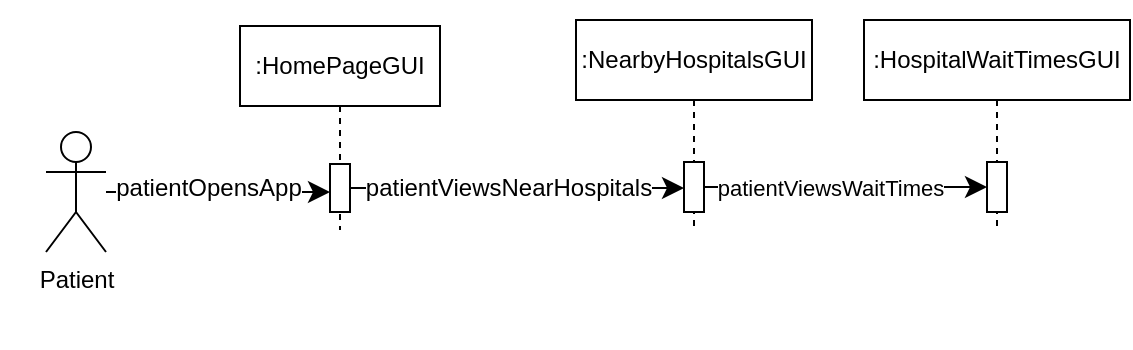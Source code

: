 <mxfile version="24.8.3">
  <diagram name="Page-1" id="2YBvvXClWsGukQMizWep">
    <mxGraphModel dx="656" dy="259" grid="0" gridSize="10" guides="1" tooltips="1" connect="1" arrows="1" fold="1" page="1" pageScale="1" pageWidth="850" pageHeight="1100" background="#ffffff" math="0" shadow="0">
      <root>
        <mxCell id="0" />
        <mxCell id="1" parent="0" />
        <mxCell id="E6NOx3_vWvqfJ0P1HMbt-10" value="" style="rounded=0;whiteSpace=wrap;html=1;strokeColor=none;" parent="1" vertex="1">
          <mxGeometry x="75" y="50" width="120" height="174" as="geometry" />
        </mxCell>
        <mxCell id="aM9ryv3xv72pqoxQDRHE-1" value=":HomePageGUI" style="shape=umlLifeline;perimeter=lifelinePerimeter;whiteSpace=wrap;html=1;container=0;dropTarget=0;collapsible=0;recursiveResize=0;outlineConnect=0;portConstraint=eastwest;newEdgeStyle={&quot;edgeStyle&quot;:&quot;elbowEdgeStyle&quot;,&quot;elbow&quot;:&quot;vertical&quot;,&quot;curved&quot;:0,&quot;rounded&quot;:0};" parent="1" vertex="1">
          <mxGeometry x="195" y="63" width="100" height="102" as="geometry" />
        </mxCell>
        <mxCell id="aM9ryv3xv72pqoxQDRHE-2" value="" style="html=1;points=[];perimeter=orthogonalPerimeter;outlineConnect=0;targetShapes=umlLifeline;portConstraint=eastwest;newEdgeStyle={&quot;edgeStyle&quot;:&quot;elbowEdgeStyle&quot;,&quot;elbow&quot;:&quot;vertical&quot;,&quot;curved&quot;:0,&quot;rounded&quot;:0};" parent="aM9ryv3xv72pqoxQDRHE-1" vertex="1">
          <mxGeometry x="45" y="69" width="10" height="24" as="geometry" />
        </mxCell>
        <mxCell id="JPjZ9n4mydb_W1zHjXlX-1" value="" style="edgeStyle=none;curved=1;rounded=0;orthogonalLoop=1;jettySize=auto;html=1;fontSize=12;startSize=8;endSize=8;" parent="1" source="W02SHAz67EgGQIxPDvYj-1" target="aM9ryv3xv72pqoxQDRHE-2" edge="1">
          <mxGeometry relative="1" as="geometry" />
        </mxCell>
        <mxCell id="FpNr1gH__5IdUl0Pg7lG-1" value="patientOpensApp" style="edgeLabel;html=1;align=center;verticalAlign=middle;resizable=0;points=[];fontSize=12;" parent="JPjZ9n4mydb_W1zHjXlX-1" vertex="1" connectable="0">
          <mxGeometry x="0.076" y="2" relative="1" as="geometry">
            <mxPoint x="-10" as="offset" />
          </mxGeometry>
        </mxCell>
        <mxCell id="W02SHAz67EgGQIxPDvYj-1" value="Patient" style="shape=umlActor;verticalLabelPosition=bottom;verticalAlign=top;html=1;outlineConnect=0;" parent="1" vertex="1">
          <mxGeometry x="98" y="116" width="30" height="60" as="geometry" />
        </mxCell>
        <mxCell id="FpNr1gH__5IdUl0Pg7lG-12" value=":NearbyHospitalsGUI" style="shape=umlLifeline;perimeter=lifelinePerimeter;whiteSpace=wrap;html=1;container=0;dropTarget=0;collapsible=0;recursiveResize=0;outlineConnect=0;portConstraint=eastwest;newEdgeStyle={&quot;edgeStyle&quot;:&quot;elbowEdgeStyle&quot;,&quot;elbow&quot;:&quot;vertical&quot;,&quot;curved&quot;:0,&quot;rounded&quot;:0};" parent="1" vertex="1">
          <mxGeometry x="363" y="60" width="118" height="106" as="geometry" />
        </mxCell>
        <mxCell id="FpNr1gH__5IdUl0Pg7lG-13" value="" style="html=1;points=[];perimeter=orthogonalPerimeter;outlineConnect=0;targetShapes=umlLifeline;portConstraint=eastwest;newEdgeStyle={&quot;edgeStyle&quot;:&quot;elbowEdgeStyle&quot;,&quot;elbow&quot;:&quot;vertical&quot;,&quot;curved&quot;:0,&quot;rounded&quot;:0};" parent="FpNr1gH__5IdUl0Pg7lG-12" vertex="1">
          <mxGeometry x="54" y="71" width="10" height="25" as="geometry" />
        </mxCell>
        <mxCell id="FpNr1gH__5IdUl0Pg7lG-14" style="edgeStyle=elbowEdgeStyle;curved=0;rounded=0;orthogonalLoop=1;jettySize=auto;html=1;elbow=vertical;fontSize=12;startSize=8;endSize=8;" parent="1" source="aM9ryv3xv72pqoxQDRHE-2" target="FpNr1gH__5IdUl0Pg7lG-13" edge="1">
          <mxGeometry relative="1" as="geometry" />
        </mxCell>
        <mxCell id="FpNr1gH__5IdUl0Pg7lG-15" value="patientViewsNearHospitals" style="edgeLabel;html=1;align=center;verticalAlign=middle;resizable=0;points=[];fontSize=12;" parent="FpNr1gH__5IdUl0Pg7lG-14" vertex="1" connectable="0">
          <mxGeometry x="-0.204" relative="1" as="geometry">
            <mxPoint x="12" as="offset" />
          </mxGeometry>
        </mxCell>
        <mxCell id="E6NOx3_vWvqfJ0P1HMbt-2" value=":HospitalWaitTimesGUI" style="shape=umlLifeline;perimeter=lifelinePerimeter;whiteSpace=wrap;html=1;container=0;dropTarget=0;collapsible=0;recursiveResize=0;outlineConnect=0;portConstraint=eastwest;newEdgeStyle={&quot;edgeStyle&quot;:&quot;elbowEdgeStyle&quot;,&quot;elbow&quot;:&quot;vertical&quot;,&quot;curved&quot;:0,&quot;rounded&quot;:0};" parent="1" vertex="1">
          <mxGeometry x="507" y="60" width="133" height="106" as="geometry" />
        </mxCell>
        <mxCell id="E6NOx3_vWvqfJ0P1HMbt-3" value="" style="html=1;points=[];perimeter=orthogonalPerimeter;outlineConnect=0;targetShapes=umlLifeline;portConstraint=eastwest;newEdgeStyle={&quot;edgeStyle&quot;:&quot;elbowEdgeStyle&quot;,&quot;elbow&quot;:&quot;vertical&quot;,&quot;curved&quot;:0,&quot;rounded&quot;:0};" parent="E6NOx3_vWvqfJ0P1HMbt-2" vertex="1">
          <mxGeometry x="61.5" y="71" width="10" height="25" as="geometry" />
        </mxCell>
        <mxCell id="E6NOx3_vWvqfJ0P1HMbt-4" value="" style="edgeStyle=elbowEdgeStyle;curved=0;rounded=0;orthogonalLoop=1;jettySize=auto;html=1;elbow=horizontal;fontSize=12;startSize=8;endSize=8;" parent="1" source="FpNr1gH__5IdUl0Pg7lG-13" target="E6NOx3_vWvqfJ0P1HMbt-3" edge="1">
          <mxGeometry x="0.0" relative="1" as="geometry">
            <mxPoint as="offset" />
          </mxGeometry>
        </mxCell>
        <mxCell id="oponTLgE0cVvB7JTE1_K-1" value="patientViewsWaitTimes" style="edgeLabel;html=1;align=center;verticalAlign=middle;resizable=0;points=[];" vertex="1" connectable="0" parent="E6NOx3_vWvqfJ0P1HMbt-4">
          <mxGeometry x="-0.318" y="2" relative="1" as="geometry">
            <mxPoint x="14" y="2" as="offset" />
          </mxGeometry>
        </mxCell>
      </root>
    </mxGraphModel>
  </diagram>
</mxfile>
